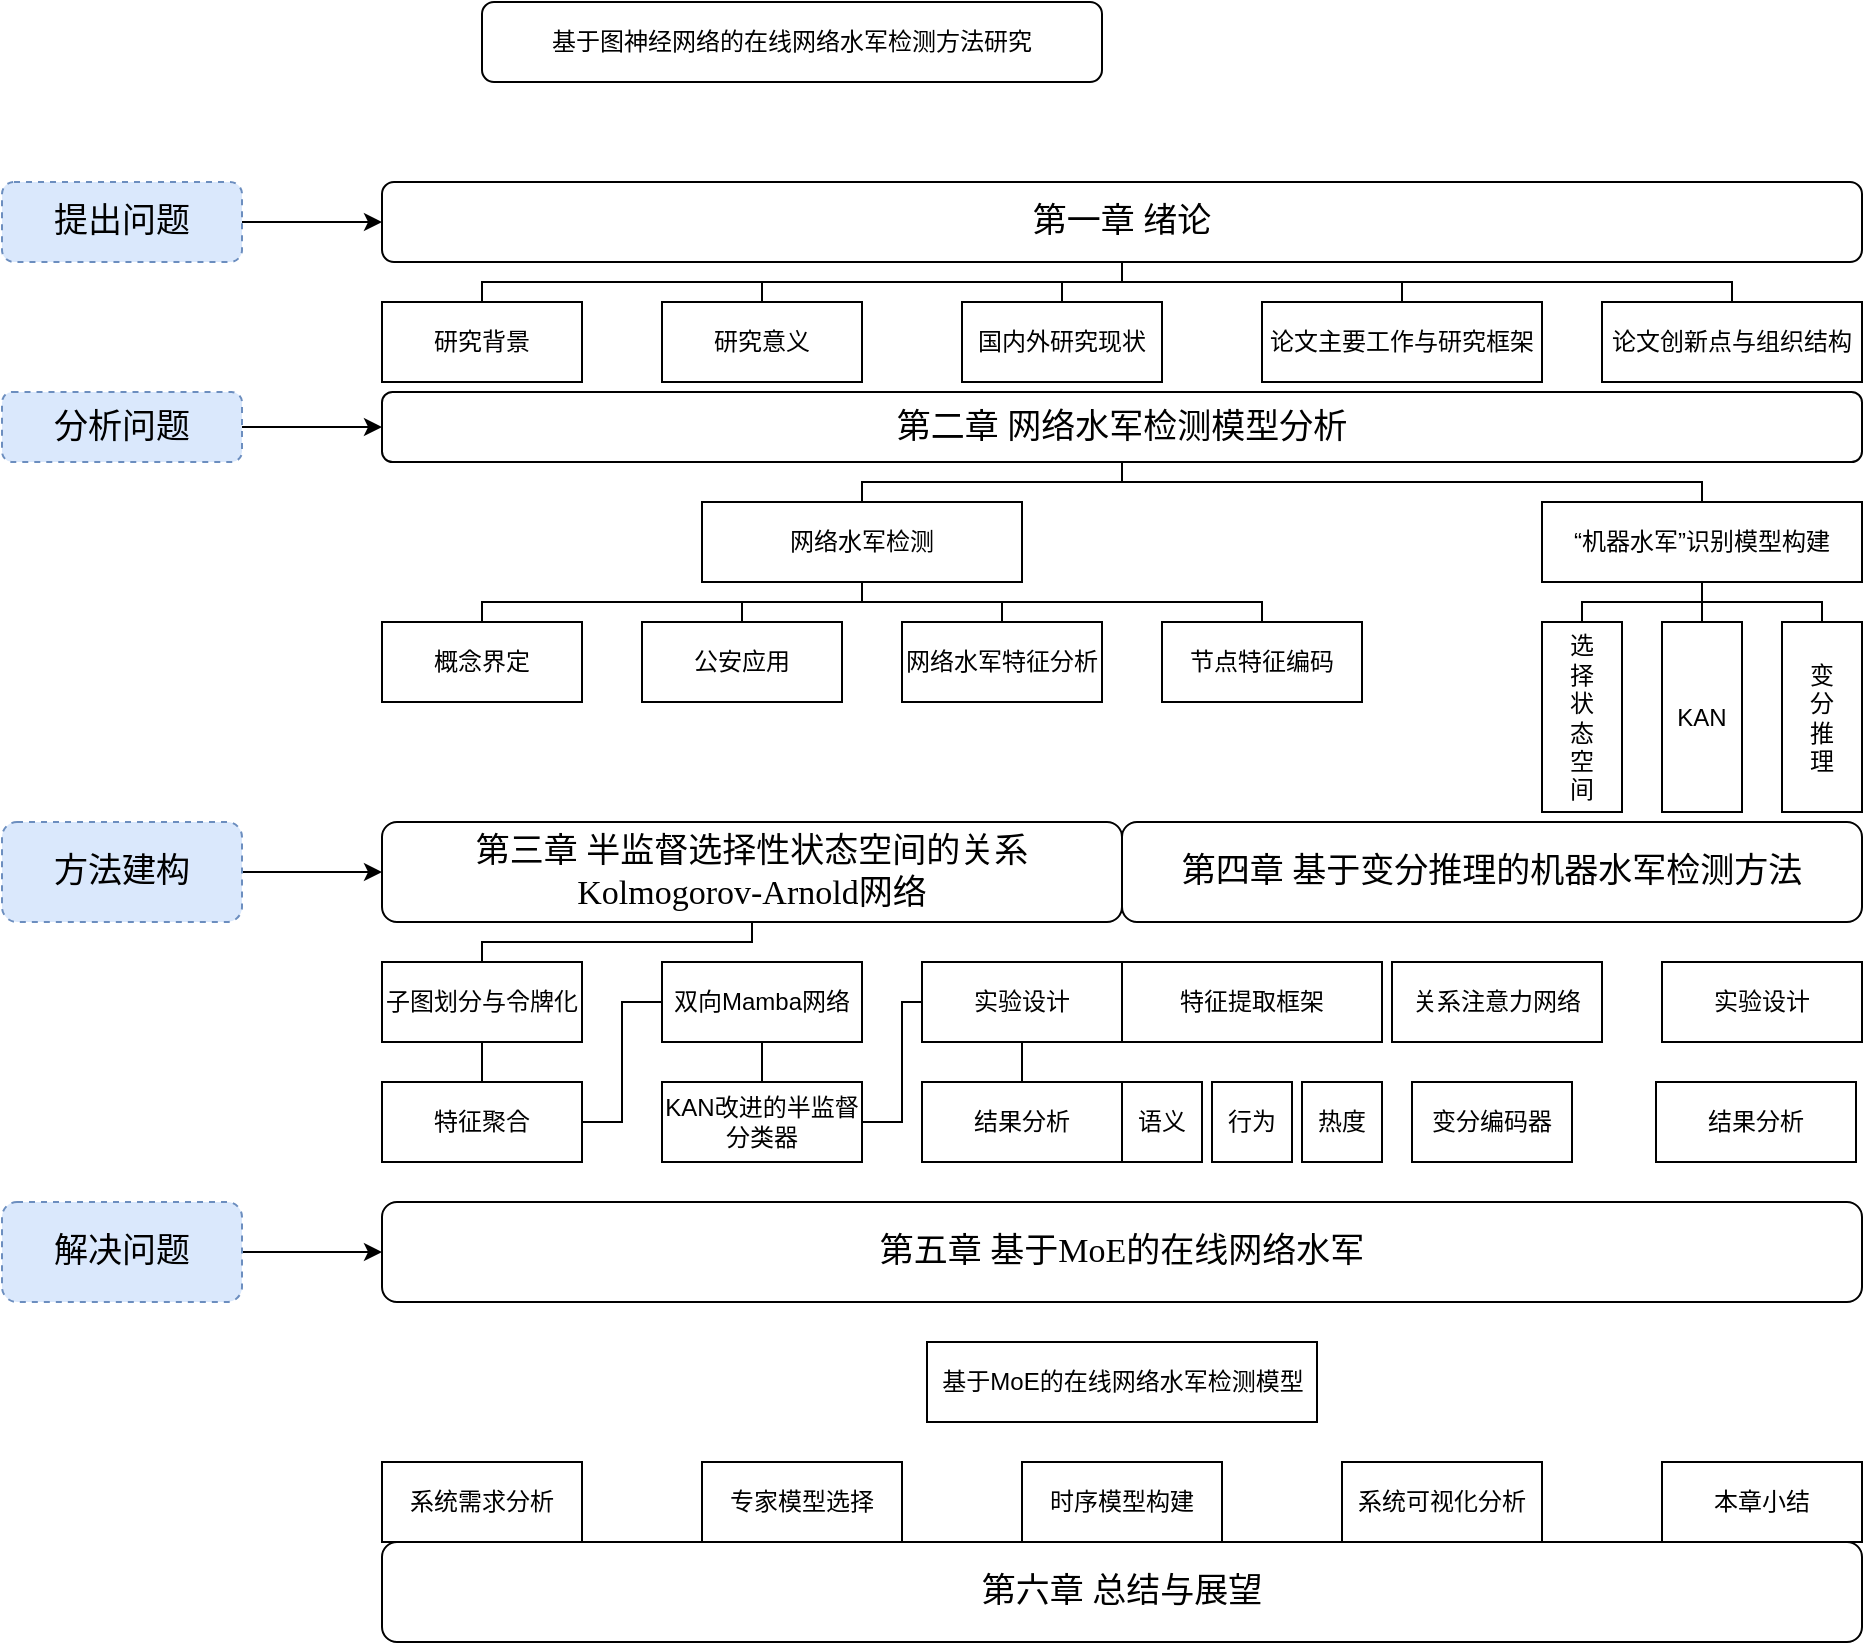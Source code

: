 <mxfile version="24.6.2" type="github">
  <diagram name="第 1 页" id="JkfuHMobFI_QwDg1yRtL">
    <mxGraphModel dx="1334" dy="1079" grid="1" gridSize="10" guides="1" tooltips="1" connect="1" arrows="1" fold="1" page="1" pageScale="1" pageWidth="827" pageHeight="1169" math="0" shadow="0">
      <root>
        <mxCell id="0" />
        <mxCell id="1" parent="0" />
        <mxCell id="4ELICd8VPnsdGiC0f2XS-58" style="edgeStyle=orthogonalEdgeStyle;rounded=0;orthogonalLoop=1;jettySize=auto;html=1;exitX=0.5;exitY=1;exitDx=0;exitDy=0;entryX=0.5;entryY=0;entryDx=0;entryDy=0;endArrow=none;endFill=0;" edge="1" parent="1" source="4ELICd8VPnsdGiC0f2XS-1" target="4ELICd8VPnsdGiC0f2XS-4">
          <mxGeometry relative="1" as="geometry">
            <Array as="points">
              <mxPoint x="560" y="200" />
              <mxPoint x="240" y="200" />
            </Array>
          </mxGeometry>
        </mxCell>
        <mxCell id="4ELICd8VPnsdGiC0f2XS-59" style="edgeStyle=orthogonalEdgeStyle;rounded=0;orthogonalLoop=1;jettySize=auto;html=1;exitX=0.5;exitY=1;exitDx=0;exitDy=0;entryX=0.5;entryY=0;entryDx=0;entryDy=0;endArrow=none;endFill=0;" edge="1" parent="1" source="4ELICd8VPnsdGiC0f2XS-1" target="4ELICd8VPnsdGiC0f2XS-5">
          <mxGeometry relative="1" as="geometry">
            <Array as="points">
              <mxPoint x="560" y="200" />
              <mxPoint x="380" y="200" />
            </Array>
          </mxGeometry>
        </mxCell>
        <mxCell id="4ELICd8VPnsdGiC0f2XS-60" style="edgeStyle=orthogonalEdgeStyle;rounded=0;orthogonalLoop=1;jettySize=auto;html=1;exitX=0.5;exitY=1;exitDx=0;exitDy=0;entryX=0.5;entryY=0;entryDx=0;entryDy=0;endArrow=none;endFill=0;" edge="1" parent="1" source="4ELICd8VPnsdGiC0f2XS-1" target="4ELICd8VPnsdGiC0f2XS-11">
          <mxGeometry relative="1" as="geometry">
            <Array as="points">
              <mxPoint x="560" y="200" />
              <mxPoint x="530" y="200" />
            </Array>
          </mxGeometry>
        </mxCell>
        <mxCell id="4ELICd8VPnsdGiC0f2XS-61" style="edgeStyle=orthogonalEdgeStyle;rounded=0;orthogonalLoop=1;jettySize=auto;html=1;exitX=0.5;exitY=1;exitDx=0;exitDy=0;entryX=0.5;entryY=0;entryDx=0;entryDy=0;endArrow=none;endFill=0;" edge="1" parent="1" source="4ELICd8VPnsdGiC0f2XS-1" target="4ELICd8VPnsdGiC0f2XS-13">
          <mxGeometry relative="1" as="geometry">
            <Array as="points">
              <mxPoint x="560" y="200" />
              <mxPoint x="700" y="200" />
            </Array>
          </mxGeometry>
        </mxCell>
        <mxCell id="4ELICd8VPnsdGiC0f2XS-62" style="edgeStyle=orthogonalEdgeStyle;rounded=0;orthogonalLoop=1;jettySize=auto;html=1;exitX=0.5;exitY=1;exitDx=0;exitDy=0;entryX=0.5;entryY=0;entryDx=0;entryDy=0;endArrow=none;endFill=0;" edge="1" parent="1" source="4ELICd8VPnsdGiC0f2XS-1" target="4ELICd8VPnsdGiC0f2XS-12">
          <mxGeometry relative="1" as="geometry">
            <Array as="points">
              <mxPoint x="560" y="200" />
              <mxPoint x="865" y="200" />
            </Array>
          </mxGeometry>
        </mxCell>
        <mxCell id="4ELICd8VPnsdGiC0f2XS-1" value="&lt;font style=&quot;font-size: 17px;&quot; face=&quot;Times New Roman&quot;&gt;第一章 绪论&lt;/font&gt;" style="rounded=1;whiteSpace=wrap;html=1;" vertex="1" parent="1">
          <mxGeometry x="190" y="150" width="740" height="40" as="geometry" />
        </mxCell>
        <mxCell id="4ELICd8VPnsdGiC0f2XS-2" value="基于图神经网络的在线网络水军检测方法研究" style="rounded=1;whiteSpace=wrap;html=1;" vertex="1" parent="1">
          <mxGeometry x="240" y="60" width="310" height="40" as="geometry" />
        </mxCell>
        <mxCell id="4ELICd8VPnsdGiC0f2XS-4" value="研究背景" style="rounded=0;whiteSpace=wrap;html=1;" vertex="1" parent="1">
          <mxGeometry x="190" y="210" width="100" height="40" as="geometry" />
        </mxCell>
        <mxCell id="4ELICd8VPnsdGiC0f2XS-5" value="研究意义" style="rounded=0;whiteSpace=wrap;html=1;" vertex="1" parent="1">
          <mxGeometry x="330" y="210" width="100" height="40" as="geometry" />
        </mxCell>
        <mxCell id="4ELICd8VPnsdGiC0f2XS-6" style="edgeStyle=orthogonalEdgeStyle;rounded=0;orthogonalLoop=1;jettySize=auto;html=1;exitX=0.5;exitY=1;exitDx=0;exitDy=0;" edge="1" parent="1" source="4ELICd8VPnsdGiC0f2XS-2" target="4ELICd8VPnsdGiC0f2XS-2">
          <mxGeometry relative="1" as="geometry" />
        </mxCell>
        <mxCell id="4ELICd8VPnsdGiC0f2XS-54" value="" style="edgeStyle=orthogonalEdgeStyle;rounded=0;orthogonalLoop=1;jettySize=auto;html=1;" edge="1" parent="1" source="4ELICd8VPnsdGiC0f2XS-7" target="4ELICd8VPnsdGiC0f2XS-1">
          <mxGeometry relative="1" as="geometry" />
        </mxCell>
        <mxCell id="4ELICd8VPnsdGiC0f2XS-7" value="&lt;font face=&quot;Times New Roman&quot; style=&quot;font-size: 17px;&quot;&gt;提出问题&lt;/font&gt;" style="rounded=1;whiteSpace=wrap;html=1;fillColor=#dae8fc;strokeColor=#6c8ebf;dashed=1;" vertex="1" parent="1">
          <mxGeometry y="150" width="120" height="40" as="geometry" />
        </mxCell>
        <mxCell id="4ELICd8VPnsdGiC0f2XS-55" value="" style="edgeStyle=orthogonalEdgeStyle;rounded=0;orthogonalLoop=1;jettySize=auto;html=1;" edge="1" parent="1" source="4ELICd8VPnsdGiC0f2XS-8" target="4ELICd8VPnsdGiC0f2XS-14">
          <mxGeometry relative="1" as="geometry" />
        </mxCell>
        <mxCell id="4ELICd8VPnsdGiC0f2XS-8" value="&lt;font face=&quot;Times New Roman&quot; style=&quot;font-size: 17px;&quot;&gt;分析问题&lt;/font&gt;" style="rounded=1;whiteSpace=wrap;html=1;fillColor=#dae8fc;strokeColor=#6c8ebf;dashed=1;" vertex="1" parent="1">
          <mxGeometry y="255" width="120" height="35" as="geometry" />
        </mxCell>
        <mxCell id="4ELICd8VPnsdGiC0f2XS-56" value="" style="edgeStyle=orthogonalEdgeStyle;rounded=0;orthogonalLoop=1;jettySize=auto;html=1;" edge="1" parent="1" source="4ELICd8VPnsdGiC0f2XS-9" target="4ELICd8VPnsdGiC0f2XS-28">
          <mxGeometry relative="1" as="geometry" />
        </mxCell>
        <mxCell id="4ELICd8VPnsdGiC0f2XS-9" value="&lt;font face=&quot;Times New Roman&quot; style=&quot;font-size: 17px;&quot;&gt;方法建构&lt;/font&gt;" style="rounded=1;whiteSpace=wrap;html=1;fillColor=#dae8fc;strokeColor=#6c8ebf;dashed=1;" vertex="1" parent="1">
          <mxGeometry y="470" width="120" height="50" as="geometry" />
        </mxCell>
        <mxCell id="4ELICd8VPnsdGiC0f2XS-57" value="" style="edgeStyle=orthogonalEdgeStyle;rounded=0;orthogonalLoop=1;jettySize=auto;html=1;" edge="1" parent="1" source="4ELICd8VPnsdGiC0f2XS-10" target="4ELICd8VPnsdGiC0f2XS-38">
          <mxGeometry relative="1" as="geometry" />
        </mxCell>
        <mxCell id="4ELICd8VPnsdGiC0f2XS-10" value="&lt;font face=&quot;Times New Roman&quot; style=&quot;font-size: 17px;&quot;&gt;解决问题&lt;/font&gt;" style="rounded=1;whiteSpace=wrap;html=1;fillColor=#dae8fc;strokeColor=#6c8ebf;dashed=1;" vertex="1" parent="1">
          <mxGeometry y="660" width="120" height="50" as="geometry" />
        </mxCell>
        <mxCell id="4ELICd8VPnsdGiC0f2XS-11" value="国内外研究现状" style="rounded=0;whiteSpace=wrap;html=1;" vertex="1" parent="1">
          <mxGeometry x="480" y="210" width="100" height="40" as="geometry" />
        </mxCell>
        <mxCell id="4ELICd8VPnsdGiC0f2XS-12" value="论文创新点与组织结构" style="rounded=0;whiteSpace=wrap;html=1;" vertex="1" parent="1">
          <mxGeometry x="800" y="210" width="130" height="40" as="geometry" />
        </mxCell>
        <mxCell id="4ELICd8VPnsdGiC0f2XS-13" value="论文主要工作与研究框架" style="rounded=0;whiteSpace=wrap;html=1;" vertex="1" parent="1">
          <mxGeometry x="630" y="210" width="140" height="40" as="geometry" />
        </mxCell>
        <mxCell id="4ELICd8VPnsdGiC0f2XS-63" style="edgeStyle=orthogonalEdgeStyle;rounded=0;orthogonalLoop=1;jettySize=auto;html=1;exitX=0.5;exitY=1;exitDx=0;exitDy=0;entryX=0.5;entryY=0;entryDx=0;entryDy=0;endArrow=none;endFill=0;" edge="1" parent="1" source="4ELICd8VPnsdGiC0f2XS-14" target="4ELICd8VPnsdGiC0f2XS-15">
          <mxGeometry relative="1" as="geometry">
            <Array as="points">
              <mxPoint x="560" y="300" />
              <mxPoint x="430" y="300" />
            </Array>
          </mxGeometry>
        </mxCell>
        <mxCell id="4ELICd8VPnsdGiC0f2XS-64" style="edgeStyle=orthogonalEdgeStyle;rounded=0;orthogonalLoop=1;jettySize=auto;html=1;exitX=0.5;exitY=1;exitDx=0;exitDy=0;entryX=0.5;entryY=0;entryDx=0;entryDy=0;endArrow=none;endFill=0;" edge="1" parent="1" source="4ELICd8VPnsdGiC0f2XS-14" target="4ELICd8VPnsdGiC0f2XS-21">
          <mxGeometry relative="1" as="geometry">
            <Array as="points">
              <mxPoint x="560" y="300" />
              <mxPoint x="850" y="300" />
            </Array>
          </mxGeometry>
        </mxCell>
        <mxCell id="4ELICd8VPnsdGiC0f2XS-14" value="&lt;font style=&quot;font-size: 17px;&quot; face=&quot;Times New Roman&quot;&gt;第二章 网络水军检测模型分析&lt;/font&gt;" style="rounded=1;whiteSpace=wrap;html=1;" vertex="1" parent="1">
          <mxGeometry x="190" y="255" width="740" height="35" as="geometry" />
        </mxCell>
        <mxCell id="4ELICd8VPnsdGiC0f2XS-65" style="edgeStyle=orthogonalEdgeStyle;rounded=0;orthogonalLoop=1;jettySize=auto;html=1;exitX=0.5;exitY=1;exitDx=0;exitDy=0;entryX=0.5;entryY=0;entryDx=0;entryDy=0;endArrow=none;endFill=0;" edge="1" parent="1" source="4ELICd8VPnsdGiC0f2XS-15" target="4ELICd8VPnsdGiC0f2XS-16">
          <mxGeometry relative="1" as="geometry">
            <Array as="points">
              <mxPoint x="430" y="360" />
              <mxPoint x="240" y="360" />
            </Array>
          </mxGeometry>
        </mxCell>
        <mxCell id="4ELICd8VPnsdGiC0f2XS-66" style="edgeStyle=orthogonalEdgeStyle;rounded=0;orthogonalLoop=1;jettySize=auto;html=1;exitX=0.5;exitY=1;exitDx=0;exitDy=0;entryX=0.5;entryY=0;entryDx=0;entryDy=0;endArrow=none;endFill=0;" edge="1" parent="1" source="4ELICd8VPnsdGiC0f2XS-15" target="4ELICd8VPnsdGiC0f2XS-20">
          <mxGeometry relative="1" as="geometry">
            <Array as="points">
              <mxPoint x="430" y="360" />
              <mxPoint x="370" y="360" />
            </Array>
          </mxGeometry>
        </mxCell>
        <mxCell id="4ELICd8VPnsdGiC0f2XS-67" style="edgeStyle=orthogonalEdgeStyle;rounded=0;orthogonalLoop=1;jettySize=auto;html=1;exitX=0.5;exitY=1;exitDx=0;exitDy=0;entryX=0.5;entryY=0;entryDx=0;entryDy=0;endArrow=none;endFill=0;" edge="1" parent="1" source="4ELICd8VPnsdGiC0f2XS-15" target="4ELICd8VPnsdGiC0f2XS-17">
          <mxGeometry relative="1" as="geometry">
            <Array as="points">
              <mxPoint x="430" y="360" />
              <mxPoint x="500" y="360" />
            </Array>
          </mxGeometry>
        </mxCell>
        <mxCell id="4ELICd8VPnsdGiC0f2XS-68" style="edgeStyle=orthogonalEdgeStyle;rounded=0;orthogonalLoop=1;jettySize=auto;html=1;exitX=0.5;exitY=1;exitDx=0;exitDy=0;entryX=0.5;entryY=0;entryDx=0;entryDy=0;endArrow=none;endFill=0;" edge="1" parent="1" source="4ELICd8VPnsdGiC0f2XS-15" target="4ELICd8VPnsdGiC0f2XS-19">
          <mxGeometry relative="1" as="geometry">
            <Array as="points">
              <mxPoint x="430" y="360" />
              <mxPoint x="630" y="360" />
            </Array>
          </mxGeometry>
        </mxCell>
        <mxCell id="4ELICd8VPnsdGiC0f2XS-15" value="网络水军检测" style="rounded=0;whiteSpace=wrap;html=1;" vertex="1" parent="1">
          <mxGeometry x="350" y="310" width="160" height="40" as="geometry" />
        </mxCell>
        <mxCell id="4ELICd8VPnsdGiC0f2XS-16" value="概念界定" style="rounded=0;whiteSpace=wrap;html=1;" vertex="1" parent="1">
          <mxGeometry x="190" y="370" width="100" height="40" as="geometry" />
        </mxCell>
        <mxCell id="4ELICd8VPnsdGiC0f2XS-17" value="网络水军特征分析" style="rounded=0;whiteSpace=wrap;html=1;" vertex="1" parent="1">
          <mxGeometry x="450" y="370" width="100" height="40" as="geometry" />
        </mxCell>
        <mxCell id="4ELICd8VPnsdGiC0f2XS-19" value="节点特征编码" style="rounded=0;whiteSpace=wrap;html=1;" vertex="1" parent="1">
          <mxGeometry x="580" y="370" width="100" height="40" as="geometry" />
        </mxCell>
        <mxCell id="4ELICd8VPnsdGiC0f2XS-20" value="公安应用" style="rounded=0;whiteSpace=wrap;html=1;" vertex="1" parent="1">
          <mxGeometry x="320" y="370" width="100" height="40" as="geometry" />
        </mxCell>
        <mxCell id="4ELICd8VPnsdGiC0f2XS-69" style="edgeStyle=orthogonalEdgeStyle;rounded=0;orthogonalLoop=1;jettySize=auto;html=1;exitX=0.5;exitY=1;exitDx=0;exitDy=0;entryX=0.5;entryY=0;entryDx=0;entryDy=0;endArrow=none;endFill=0;" edge="1" parent="1" source="4ELICd8VPnsdGiC0f2XS-21" target="4ELICd8VPnsdGiC0f2XS-26">
          <mxGeometry relative="1" as="geometry">
            <Array as="points">
              <mxPoint x="850" y="360" />
            </Array>
          </mxGeometry>
        </mxCell>
        <mxCell id="4ELICd8VPnsdGiC0f2XS-70" style="edgeStyle=orthogonalEdgeStyle;rounded=0;orthogonalLoop=1;jettySize=auto;html=1;exitX=0.5;exitY=1;exitDx=0;exitDy=0;entryX=0.5;entryY=0;entryDx=0;entryDy=0;endArrow=none;endFill=0;" edge="1" parent="1" source="4ELICd8VPnsdGiC0f2XS-21" target="4ELICd8VPnsdGiC0f2XS-27">
          <mxGeometry relative="1" as="geometry" />
        </mxCell>
        <mxCell id="4ELICd8VPnsdGiC0f2XS-72" style="edgeStyle=orthogonalEdgeStyle;rounded=0;orthogonalLoop=1;jettySize=auto;html=1;exitX=0.5;exitY=1;exitDx=0;exitDy=0;entryX=0.5;entryY=0;entryDx=0;entryDy=0;endArrow=none;endFill=0;" edge="1" parent="1" source="4ELICd8VPnsdGiC0f2XS-21" target="4ELICd8VPnsdGiC0f2XS-25">
          <mxGeometry relative="1" as="geometry">
            <Array as="points">
              <mxPoint x="850" y="360" />
              <mxPoint x="910" y="360" />
            </Array>
          </mxGeometry>
        </mxCell>
        <mxCell id="4ELICd8VPnsdGiC0f2XS-21" value="“机器水军”识别模型构建" style="rounded=0;whiteSpace=wrap;html=1;" vertex="1" parent="1">
          <mxGeometry x="770" y="310" width="160" height="40" as="geometry" />
        </mxCell>
        <mxCell id="4ELICd8VPnsdGiC0f2XS-25" value="变&lt;div&gt;分&lt;/div&gt;&lt;div&gt;推&lt;/div&gt;&lt;div&gt;理&lt;/div&gt;" style="rounded=0;whiteSpace=wrap;html=1;rotation=0;" vertex="1" parent="1">
          <mxGeometry x="890" y="370" width="40" height="95" as="geometry" />
        </mxCell>
        <mxCell id="4ELICd8VPnsdGiC0f2XS-26" value="选&lt;div&gt;择&lt;/div&gt;&lt;div&gt;状&lt;/div&gt;&lt;div&gt;态&lt;/div&gt;&lt;div&gt;空&lt;/div&gt;&lt;div&gt;间&lt;/div&gt;" style="rounded=0;whiteSpace=wrap;html=1;rotation=0;" vertex="1" parent="1">
          <mxGeometry x="770" y="370" width="40" height="95" as="geometry" />
        </mxCell>
        <mxCell id="4ELICd8VPnsdGiC0f2XS-27" value="KAN" style="rounded=0;whiteSpace=wrap;html=1;rotation=0;" vertex="1" parent="1">
          <mxGeometry x="830" y="370" width="40" height="95" as="geometry" />
        </mxCell>
        <mxCell id="4ELICd8VPnsdGiC0f2XS-73" style="edgeStyle=orthogonalEdgeStyle;rounded=0;orthogonalLoop=1;jettySize=auto;html=1;exitX=0.5;exitY=1;exitDx=0;exitDy=0;entryX=0.5;entryY=0;entryDx=0;entryDy=0;endArrow=none;endFill=0;" edge="1" parent="1" source="4ELICd8VPnsdGiC0f2XS-28" target="4ELICd8VPnsdGiC0f2XS-30">
          <mxGeometry relative="1" as="geometry">
            <Array as="points">
              <mxPoint x="375" y="530" />
              <mxPoint x="240" y="530" />
            </Array>
          </mxGeometry>
        </mxCell>
        <mxCell id="4ELICd8VPnsdGiC0f2XS-28" value="&lt;font style=&quot;font-size: 17px;&quot; face=&quot;Times New Roman&quot;&gt;第三章&amp;nbsp;&lt;span style=&quot;text-align: start; line-height: 16.867px;&quot;&gt;半监督选择性状态空间的关系&lt;/span&gt;&lt;span style=&quot;text-align: start; line-height: 16.867px; background: white;&quot; lang=&quot;EN-US&quot;&gt;Kolmogorov-Arnold&lt;/span&gt;&lt;span style=&quot;text-align: start; line-height: 16.867px; background: white;&quot;&gt;网络&lt;/span&gt;&lt;/font&gt;&lt;span style=&quot;font-family: -webkit-standard; font-size: medium; text-align: start;&quot;&gt;&lt;/span&gt;" style="rounded=1;whiteSpace=wrap;html=1;" vertex="1" parent="1">
          <mxGeometry x="190" y="470" width="370" height="50" as="geometry" />
        </mxCell>
        <mxCell id="4ELICd8VPnsdGiC0f2XS-29" value="&lt;div style=&quot;text-align: start;&quot;&gt;&lt;span style=&quot;font-family: &amp;quot;Times New Roman&amp;quot;;&quot;&gt;&lt;font style=&quot;font-size: 17px;&quot;&gt;第四章 基于变分推理的机器水军检测方法&lt;/font&gt;&lt;/span&gt;&lt;/div&gt;&lt;span style=&quot;font-family: -webkit-standard; font-size: medium; text-align: start;&quot;&gt;&lt;/span&gt;" style="rounded=1;whiteSpace=wrap;html=1;" vertex="1" parent="1">
          <mxGeometry x="560" y="470" width="370" height="50" as="geometry" />
        </mxCell>
        <mxCell id="4ELICd8VPnsdGiC0f2XS-74" style="edgeStyle=orthogonalEdgeStyle;rounded=0;orthogonalLoop=1;jettySize=auto;html=1;exitX=0.5;exitY=1;exitDx=0;exitDy=0;entryX=0.5;entryY=0;entryDx=0;entryDy=0;endArrow=none;endFill=0;" edge="1" parent="1" source="4ELICd8VPnsdGiC0f2XS-30" target="4ELICd8VPnsdGiC0f2XS-31">
          <mxGeometry relative="1" as="geometry" />
        </mxCell>
        <mxCell id="4ELICd8VPnsdGiC0f2XS-30" value="子图划分与令牌化" style="rounded=0;whiteSpace=wrap;html=1;" vertex="1" parent="1">
          <mxGeometry x="190" y="540" width="100" height="40" as="geometry" />
        </mxCell>
        <mxCell id="4ELICd8VPnsdGiC0f2XS-75" style="edgeStyle=orthogonalEdgeStyle;rounded=0;orthogonalLoop=1;jettySize=auto;html=1;exitX=1;exitY=0.5;exitDx=0;exitDy=0;entryX=0;entryY=0.5;entryDx=0;entryDy=0;endArrow=none;endFill=0;" edge="1" parent="1" source="4ELICd8VPnsdGiC0f2XS-31" target="4ELICd8VPnsdGiC0f2XS-32">
          <mxGeometry relative="1" as="geometry" />
        </mxCell>
        <mxCell id="4ELICd8VPnsdGiC0f2XS-31" value="特征聚合" style="rounded=0;whiteSpace=wrap;html=1;" vertex="1" parent="1">
          <mxGeometry x="190" y="600" width="100" height="40" as="geometry" />
        </mxCell>
        <mxCell id="4ELICd8VPnsdGiC0f2XS-78" style="edgeStyle=orthogonalEdgeStyle;rounded=0;orthogonalLoop=1;jettySize=auto;html=1;exitX=0.5;exitY=1;exitDx=0;exitDy=0;entryX=0.5;entryY=0;entryDx=0;entryDy=0;endArrow=none;endFill=0;" edge="1" parent="1" source="4ELICd8VPnsdGiC0f2XS-32" target="4ELICd8VPnsdGiC0f2XS-33">
          <mxGeometry relative="1" as="geometry" />
        </mxCell>
        <mxCell id="4ELICd8VPnsdGiC0f2XS-32" value="双向Mamba网络" style="rounded=0;whiteSpace=wrap;html=1;" vertex="1" parent="1">
          <mxGeometry x="330" y="540" width="100" height="40" as="geometry" />
        </mxCell>
        <mxCell id="4ELICd8VPnsdGiC0f2XS-81" style="edgeStyle=orthogonalEdgeStyle;rounded=0;orthogonalLoop=1;jettySize=auto;html=1;exitX=1;exitY=0.5;exitDx=0;exitDy=0;entryX=0;entryY=0.5;entryDx=0;entryDy=0;endArrow=none;endFill=0;" edge="1" parent="1" source="4ELICd8VPnsdGiC0f2XS-33" target="4ELICd8VPnsdGiC0f2XS-39">
          <mxGeometry relative="1" as="geometry">
            <Array as="points">
              <mxPoint x="450" y="620" />
              <mxPoint x="450" y="560" />
            </Array>
          </mxGeometry>
        </mxCell>
        <mxCell id="4ELICd8VPnsdGiC0f2XS-33" value="KAN改进的半监督分类器" style="rounded=0;whiteSpace=wrap;html=1;" vertex="1" parent="1">
          <mxGeometry x="330" y="600" width="100" height="40" as="geometry" />
        </mxCell>
        <mxCell id="4ELICd8VPnsdGiC0f2XS-34" value="关系注意力网络" style="rounded=0;whiteSpace=wrap;html=1;" vertex="1" parent="1">
          <mxGeometry x="695" y="540" width="105" height="40" as="geometry" />
        </mxCell>
        <mxCell id="4ELICd8VPnsdGiC0f2XS-35" value="变分编码器" style="rounded=0;whiteSpace=wrap;html=1;" vertex="1" parent="1">
          <mxGeometry x="705" y="600" width="80" height="40" as="geometry" />
        </mxCell>
        <mxCell id="4ELICd8VPnsdGiC0f2XS-36" value="实验设计&lt;span style=&quot;caret-color: rgba(0, 0, 0, 0); color: rgba(0, 0, 0, 0); font-family: monospace; font-size: 0px; text-align: start; white-space: nowrap;&quot;&gt;%3CmxGraphModel%3E%3Croot%3E%3CmxCell%20id%3D%220%22%2F%3E%3CmxCell%20id%3D%221%22%20parent%3D%220%22%2F%3E%3CmxCell%20id%3D%222%22%20value%3D%22%E8%AF%AD%E4%B9%89%22%20style%3D%22rounded%3D0%3BwhiteSpace%3Dwrap%3Bhtml%3D1%3B%22%20vertex%3D%221%22%20parent%3D%221%22%3E%3CmxGeometry%20x%3D%22560%22%20y%3D%22670%22%20width%3D%2240%22%20height%3D%2240%22%20as%3D%22geometry%22%2F%3E%3C%2FmxCell%3E%3C%2Froot%3E%3C%2FmxGraphModel%3E&lt;/span&gt;" style="rounded=0;whiteSpace=wrap;html=1;" vertex="1" parent="1">
          <mxGeometry x="830" y="540" width="100" height="40" as="geometry" />
        </mxCell>
        <mxCell id="4ELICd8VPnsdGiC0f2XS-38" value="&lt;font style=&quot;font-size: 17px;&quot; face=&quot;Times New Roman&quot;&gt;第五章 基于MoE的在线网络水军&lt;/font&gt;" style="rounded=1;whiteSpace=wrap;html=1;" vertex="1" parent="1">
          <mxGeometry x="190" y="660" width="740" height="50" as="geometry" />
        </mxCell>
        <mxCell id="4ELICd8VPnsdGiC0f2XS-39" value="实验设计" style="rounded=0;whiteSpace=wrap;html=1;" vertex="1" parent="1">
          <mxGeometry x="460" y="540" width="100" height="40" as="geometry" />
        </mxCell>
        <mxCell id="4ELICd8VPnsdGiC0f2XS-77" value="" style="edgeStyle=orthogonalEdgeStyle;rounded=0;orthogonalLoop=1;jettySize=auto;html=1;endArrow=none;endFill=0;" edge="1" parent="1" source="4ELICd8VPnsdGiC0f2XS-40" target="4ELICd8VPnsdGiC0f2XS-39">
          <mxGeometry relative="1" as="geometry" />
        </mxCell>
        <mxCell id="4ELICd8VPnsdGiC0f2XS-40" value="结果分析" style="rounded=0;whiteSpace=wrap;html=1;" vertex="1" parent="1">
          <mxGeometry x="460" y="600" width="100" height="40" as="geometry" />
        </mxCell>
        <mxCell id="4ELICd8VPnsdGiC0f2XS-41" value="特征提取框架" style="rounded=0;whiteSpace=wrap;html=1;" vertex="1" parent="1">
          <mxGeometry x="560" y="540" width="130" height="40" as="geometry" />
        </mxCell>
        <mxCell id="4ELICd8VPnsdGiC0f2XS-42" value="语义" style="rounded=0;whiteSpace=wrap;html=1;" vertex="1" parent="1">
          <mxGeometry x="560" y="600" width="40" height="40" as="geometry" />
        </mxCell>
        <mxCell id="4ELICd8VPnsdGiC0f2XS-43" value="热度" style="rounded=0;whiteSpace=wrap;html=1;" vertex="1" parent="1">
          <mxGeometry x="650" y="600" width="40" height="40" as="geometry" />
        </mxCell>
        <mxCell id="4ELICd8VPnsdGiC0f2XS-44" value="行为" style="rounded=0;whiteSpace=wrap;html=1;" vertex="1" parent="1">
          <mxGeometry x="605" y="600" width="40" height="40" as="geometry" />
        </mxCell>
        <mxCell id="4ELICd8VPnsdGiC0f2XS-46" value="结果分析" style="rounded=0;whiteSpace=wrap;html=1;" vertex="1" parent="1">
          <mxGeometry x="827" y="600" width="100" height="40" as="geometry" />
        </mxCell>
        <mxCell id="4ELICd8VPnsdGiC0f2XS-47" value="基于MoE的在线网络水军检测模型" style="rounded=0;whiteSpace=wrap;html=1;" vertex="1" parent="1">
          <mxGeometry x="462.5" y="730" width="195" height="40" as="geometry" />
        </mxCell>
        <mxCell id="4ELICd8VPnsdGiC0f2XS-48" value="专家模型选择" style="rounded=0;whiteSpace=wrap;html=1;" vertex="1" parent="1">
          <mxGeometry x="350" y="790" width="100" height="40" as="geometry" />
        </mxCell>
        <mxCell id="4ELICd8VPnsdGiC0f2XS-49" value="系统需求分析" style="rounded=0;whiteSpace=wrap;html=1;" vertex="1" parent="1">
          <mxGeometry x="190" y="790" width="100" height="40" as="geometry" />
        </mxCell>
        <mxCell id="4ELICd8VPnsdGiC0f2XS-50" value="时序模型构建" style="rounded=0;whiteSpace=wrap;html=1;" vertex="1" parent="1">
          <mxGeometry x="510" y="790" width="100" height="40" as="geometry" />
        </mxCell>
        <mxCell id="4ELICd8VPnsdGiC0f2XS-51" value="系统可视化分析" style="rounded=0;whiteSpace=wrap;html=1;" vertex="1" parent="1">
          <mxGeometry x="670" y="790" width="100" height="40" as="geometry" />
        </mxCell>
        <mxCell id="4ELICd8VPnsdGiC0f2XS-52" value="本章小结" style="rounded=0;whiteSpace=wrap;html=1;" vertex="1" parent="1">
          <mxGeometry x="830" y="790" width="100" height="40" as="geometry" />
        </mxCell>
        <mxCell id="4ELICd8VPnsdGiC0f2XS-53" value="&lt;font style=&quot;font-size: 17px;&quot; face=&quot;Times New Roman&quot;&gt;第六章 总结与展望&lt;/font&gt;" style="rounded=1;whiteSpace=wrap;html=1;" vertex="1" parent="1">
          <mxGeometry x="190" y="830" width="740" height="50" as="geometry" />
        </mxCell>
      </root>
    </mxGraphModel>
  </diagram>
</mxfile>
